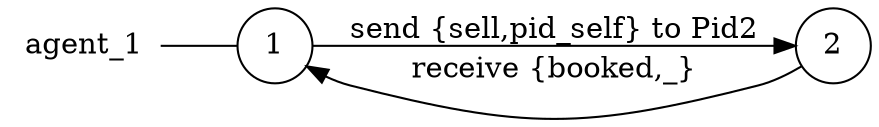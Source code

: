 digraph agent_1 {
	rankdir="LR";
	n_0 [label="agent_1", shape="plaintext"];
	n_1 [id="1", shape=circle, label="1"];
	n_0 -> n_1 [arrowhead=none];
	n_2 [id="2", shape=circle, label="2"];

	n_1 -> n_2 [id="[$e|0]", label="send {sell,pid_self} to Pid2"];
	n_2 -> n_1 [id="[$e|3]", label="receive {booked,_}"];
}
